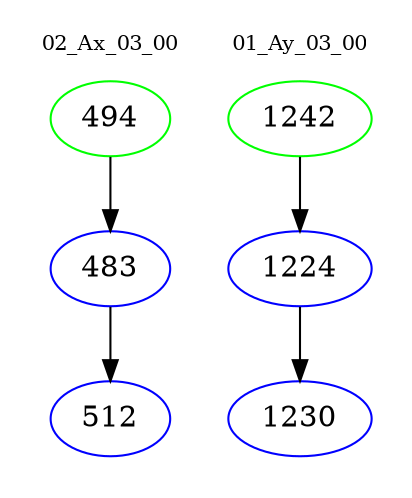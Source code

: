 digraph{
subgraph cluster_0 {
color = white
label = "02_Ax_03_00";
fontsize=10;
T0_494 [label="494", color="green"]
T0_494 -> T0_483 [color="black"]
T0_483 [label="483", color="blue"]
T0_483 -> T0_512 [color="black"]
T0_512 [label="512", color="blue"]
}
subgraph cluster_1 {
color = white
label = "01_Ay_03_00";
fontsize=10;
T1_1242 [label="1242", color="green"]
T1_1242 -> T1_1224 [color="black"]
T1_1224 [label="1224", color="blue"]
T1_1224 -> T1_1230 [color="black"]
T1_1230 [label="1230", color="blue"]
}
}
